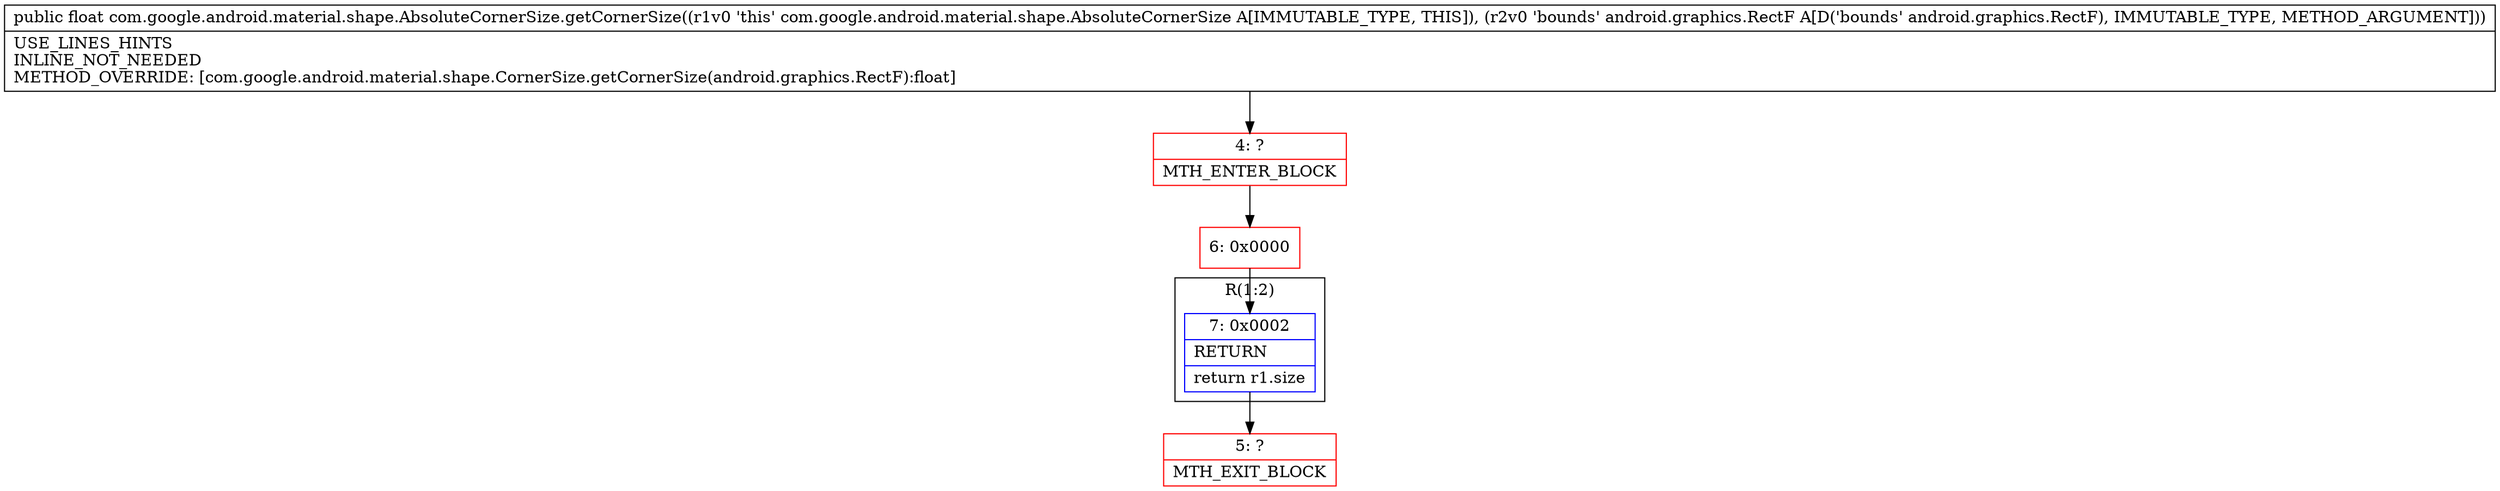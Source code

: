 digraph "CFG forcom.google.android.material.shape.AbsoluteCornerSize.getCornerSize(Landroid\/graphics\/RectF;)F" {
subgraph cluster_Region_489539804 {
label = "R(1:2)";
node [shape=record,color=blue];
Node_7 [shape=record,label="{7\:\ 0x0002|RETURN\l|return r1.size\l}"];
}
Node_4 [shape=record,color=red,label="{4\:\ ?|MTH_ENTER_BLOCK\l}"];
Node_6 [shape=record,color=red,label="{6\:\ 0x0000}"];
Node_5 [shape=record,color=red,label="{5\:\ ?|MTH_EXIT_BLOCK\l}"];
MethodNode[shape=record,label="{public float com.google.android.material.shape.AbsoluteCornerSize.getCornerSize((r1v0 'this' com.google.android.material.shape.AbsoluteCornerSize A[IMMUTABLE_TYPE, THIS]), (r2v0 'bounds' android.graphics.RectF A[D('bounds' android.graphics.RectF), IMMUTABLE_TYPE, METHOD_ARGUMENT]))  | USE_LINES_HINTS\lINLINE_NOT_NEEDED\lMETHOD_OVERRIDE: [com.google.android.material.shape.CornerSize.getCornerSize(android.graphics.RectF):float]\l}"];
MethodNode -> Node_4;Node_7 -> Node_5;
Node_4 -> Node_6;
Node_6 -> Node_7;
}

